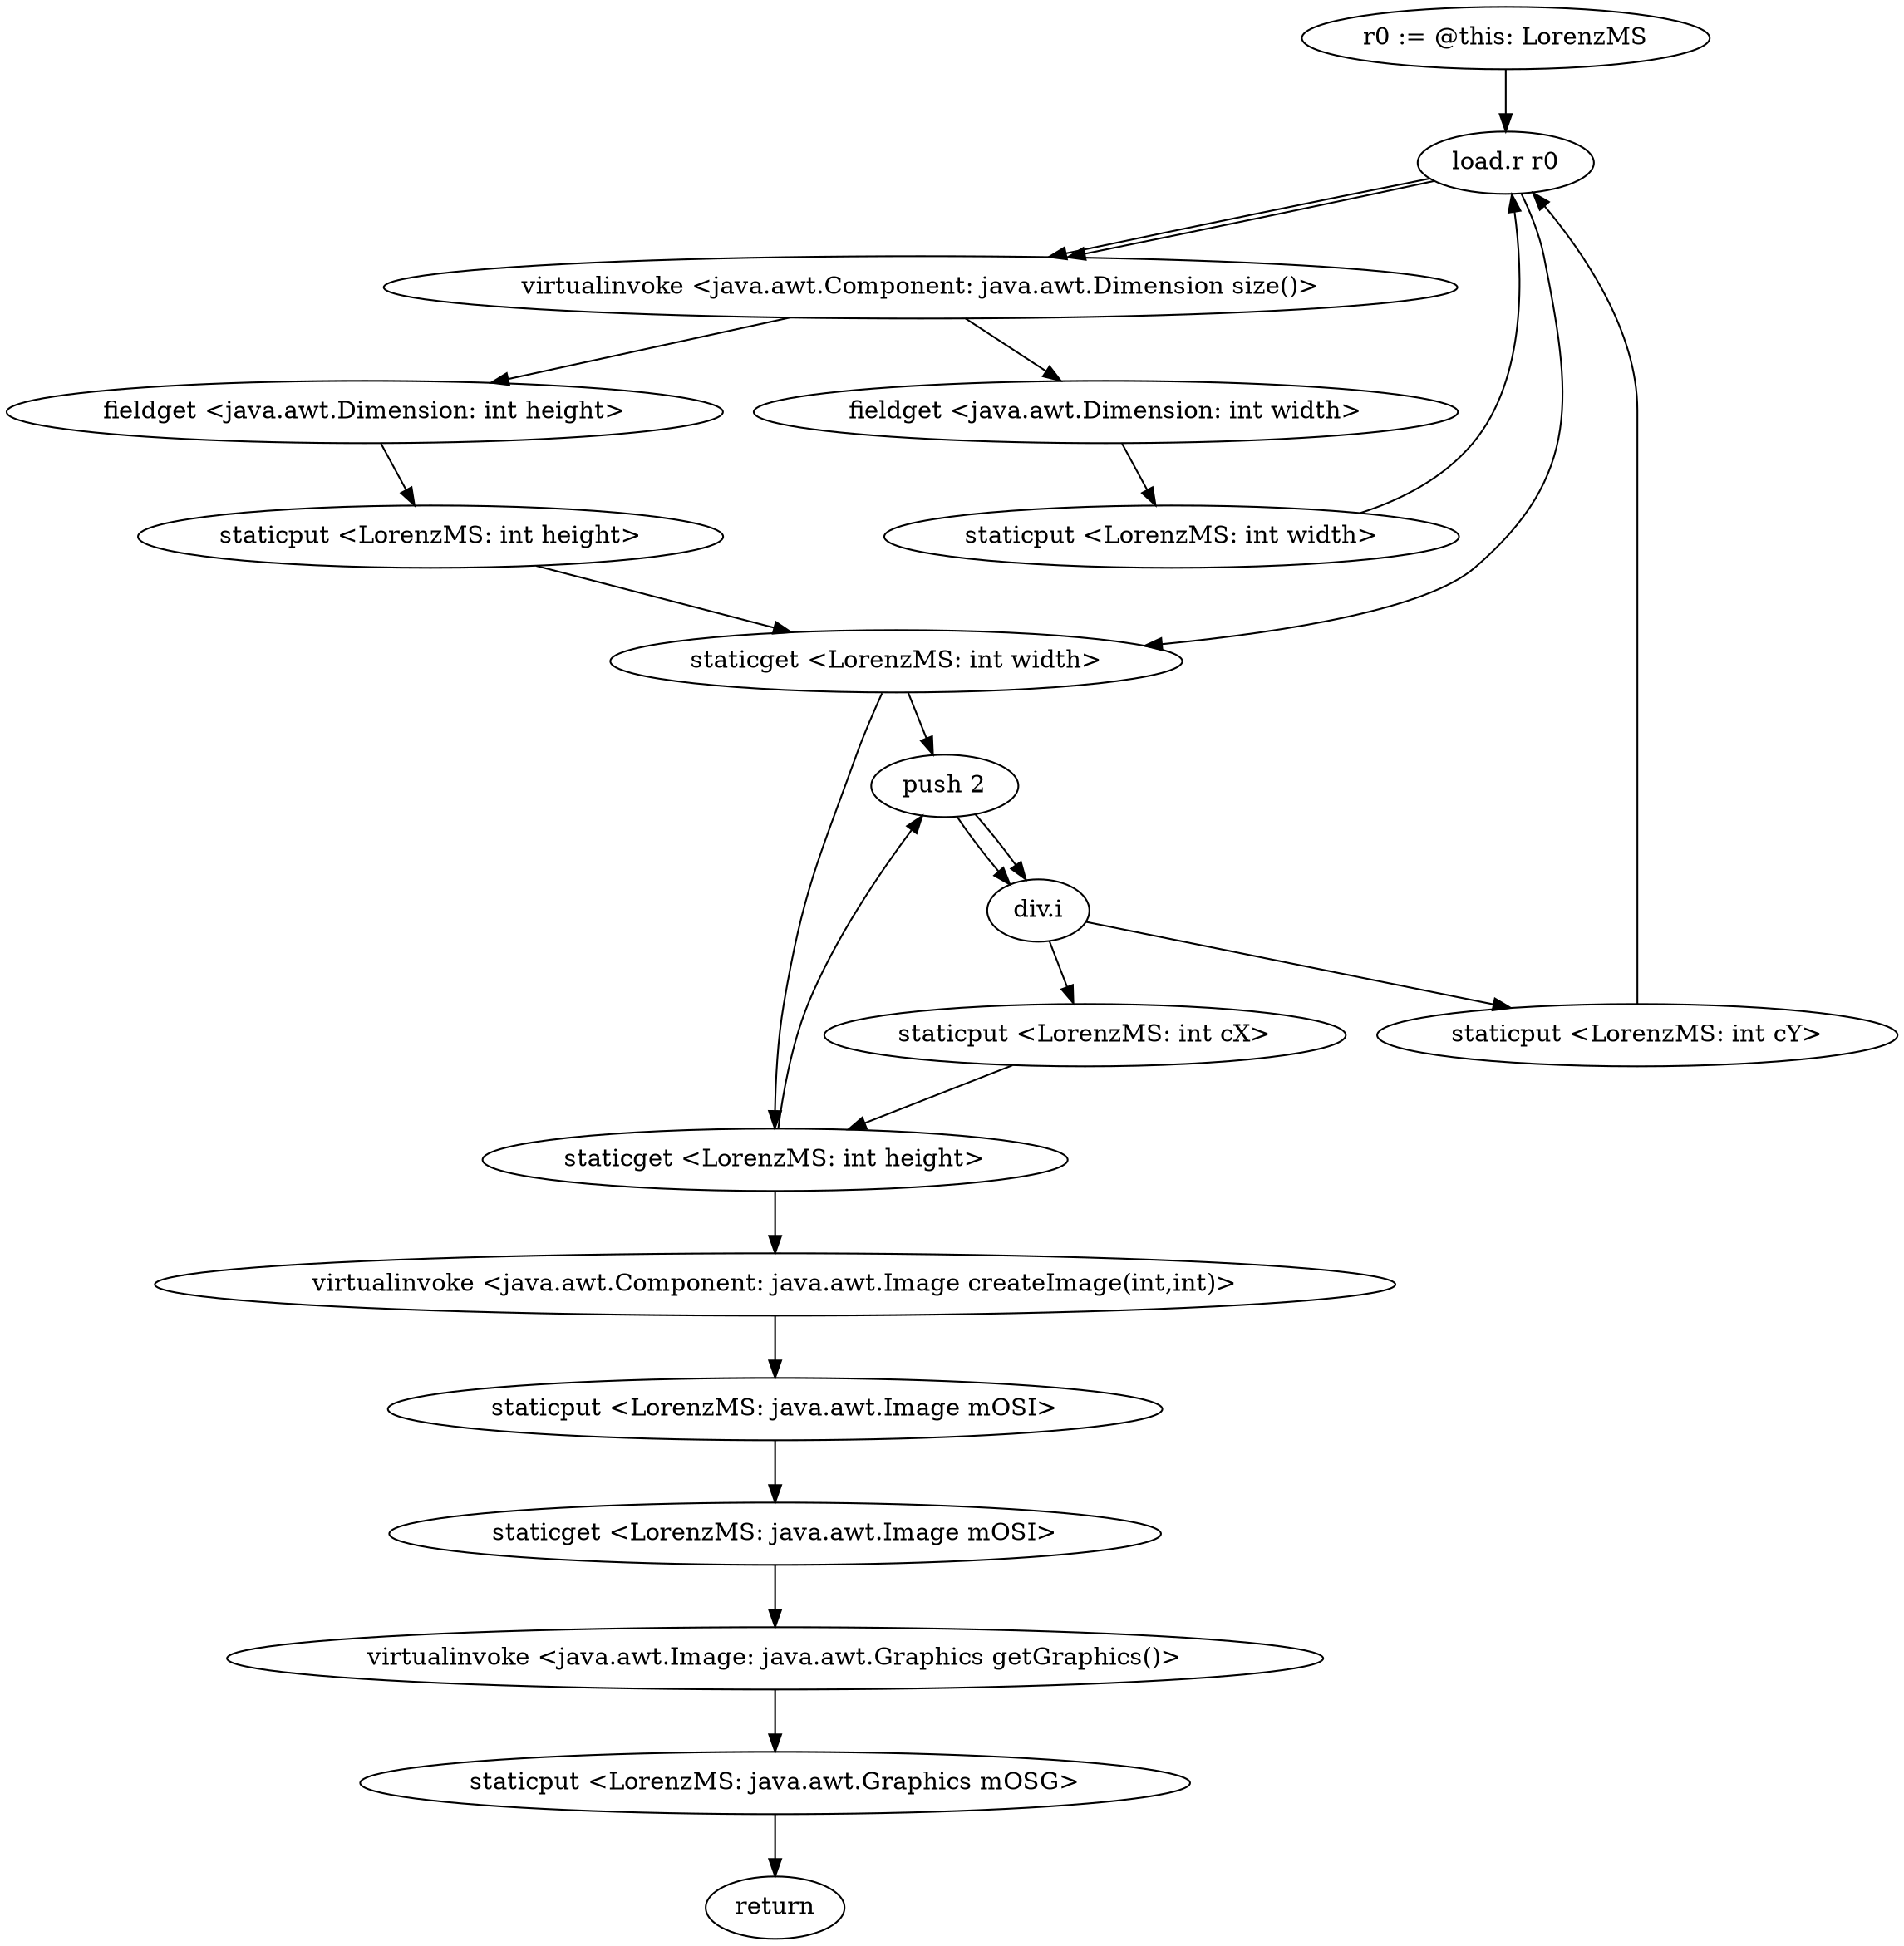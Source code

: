 digraph "" {
    "r0 := @this: LorenzMS"
    "load.r r0"
    "r0 := @this: LorenzMS"->"load.r r0";
    "virtualinvoke <java.awt.Component: java.awt.Dimension size()>"
    "load.r r0"->"virtualinvoke <java.awt.Component: java.awt.Dimension size()>";
    "fieldget <java.awt.Dimension: int width>"
    "virtualinvoke <java.awt.Component: java.awt.Dimension size()>"->"fieldget <java.awt.Dimension: int width>";
    "staticput <LorenzMS: int width>"
    "fieldget <java.awt.Dimension: int width>"->"staticput <LorenzMS: int width>";
    "staticput <LorenzMS: int width>"->"load.r r0";
    "load.r r0"->"virtualinvoke <java.awt.Component: java.awt.Dimension size()>";
    "fieldget <java.awt.Dimension: int height>"
    "virtualinvoke <java.awt.Component: java.awt.Dimension size()>"->"fieldget <java.awt.Dimension: int height>";
    "staticput <LorenzMS: int height>"
    "fieldget <java.awt.Dimension: int height>"->"staticput <LorenzMS: int height>";
    "staticget <LorenzMS: int width>"
    "staticput <LorenzMS: int height>"->"staticget <LorenzMS: int width>";
    "push 2"
    "staticget <LorenzMS: int width>"->"push 2";
    "div.i"
    "push 2"->"div.i";
    "staticput <LorenzMS: int cX>"
    "div.i"->"staticput <LorenzMS: int cX>";
    "staticget <LorenzMS: int height>"
    "staticput <LorenzMS: int cX>"->"staticget <LorenzMS: int height>";
    "staticget <LorenzMS: int height>"->"push 2";
    "push 2"->"div.i";
    "staticput <LorenzMS: int cY>"
    "div.i"->"staticput <LorenzMS: int cY>";
    "staticput <LorenzMS: int cY>"->"load.r r0";
    "load.r r0"->"staticget <LorenzMS: int width>";
    "staticget <LorenzMS: int width>"->"staticget <LorenzMS: int height>";
    "virtualinvoke <java.awt.Component: java.awt.Image createImage(int,int)>"
    "staticget <LorenzMS: int height>"->"virtualinvoke <java.awt.Component: java.awt.Image createImage(int,int)>";
    "staticput <LorenzMS: java.awt.Image mOSI>"
    "virtualinvoke <java.awt.Component: java.awt.Image createImage(int,int)>"->"staticput <LorenzMS: java.awt.Image mOSI>";
    "staticget <LorenzMS: java.awt.Image mOSI>"
    "staticput <LorenzMS: java.awt.Image mOSI>"->"staticget <LorenzMS: java.awt.Image mOSI>";
    "virtualinvoke <java.awt.Image: java.awt.Graphics getGraphics()>"
    "staticget <LorenzMS: java.awt.Image mOSI>"->"virtualinvoke <java.awt.Image: java.awt.Graphics getGraphics()>";
    "staticput <LorenzMS: java.awt.Graphics mOSG>"
    "virtualinvoke <java.awt.Image: java.awt.Graphics getGraphics()>"->"staticput <LorenzMS: java.awt.Graphics mOSG>";
    "return"
    "staticput <LorenzMS: java.awt.Graphics mOSG>"->"return";
}

